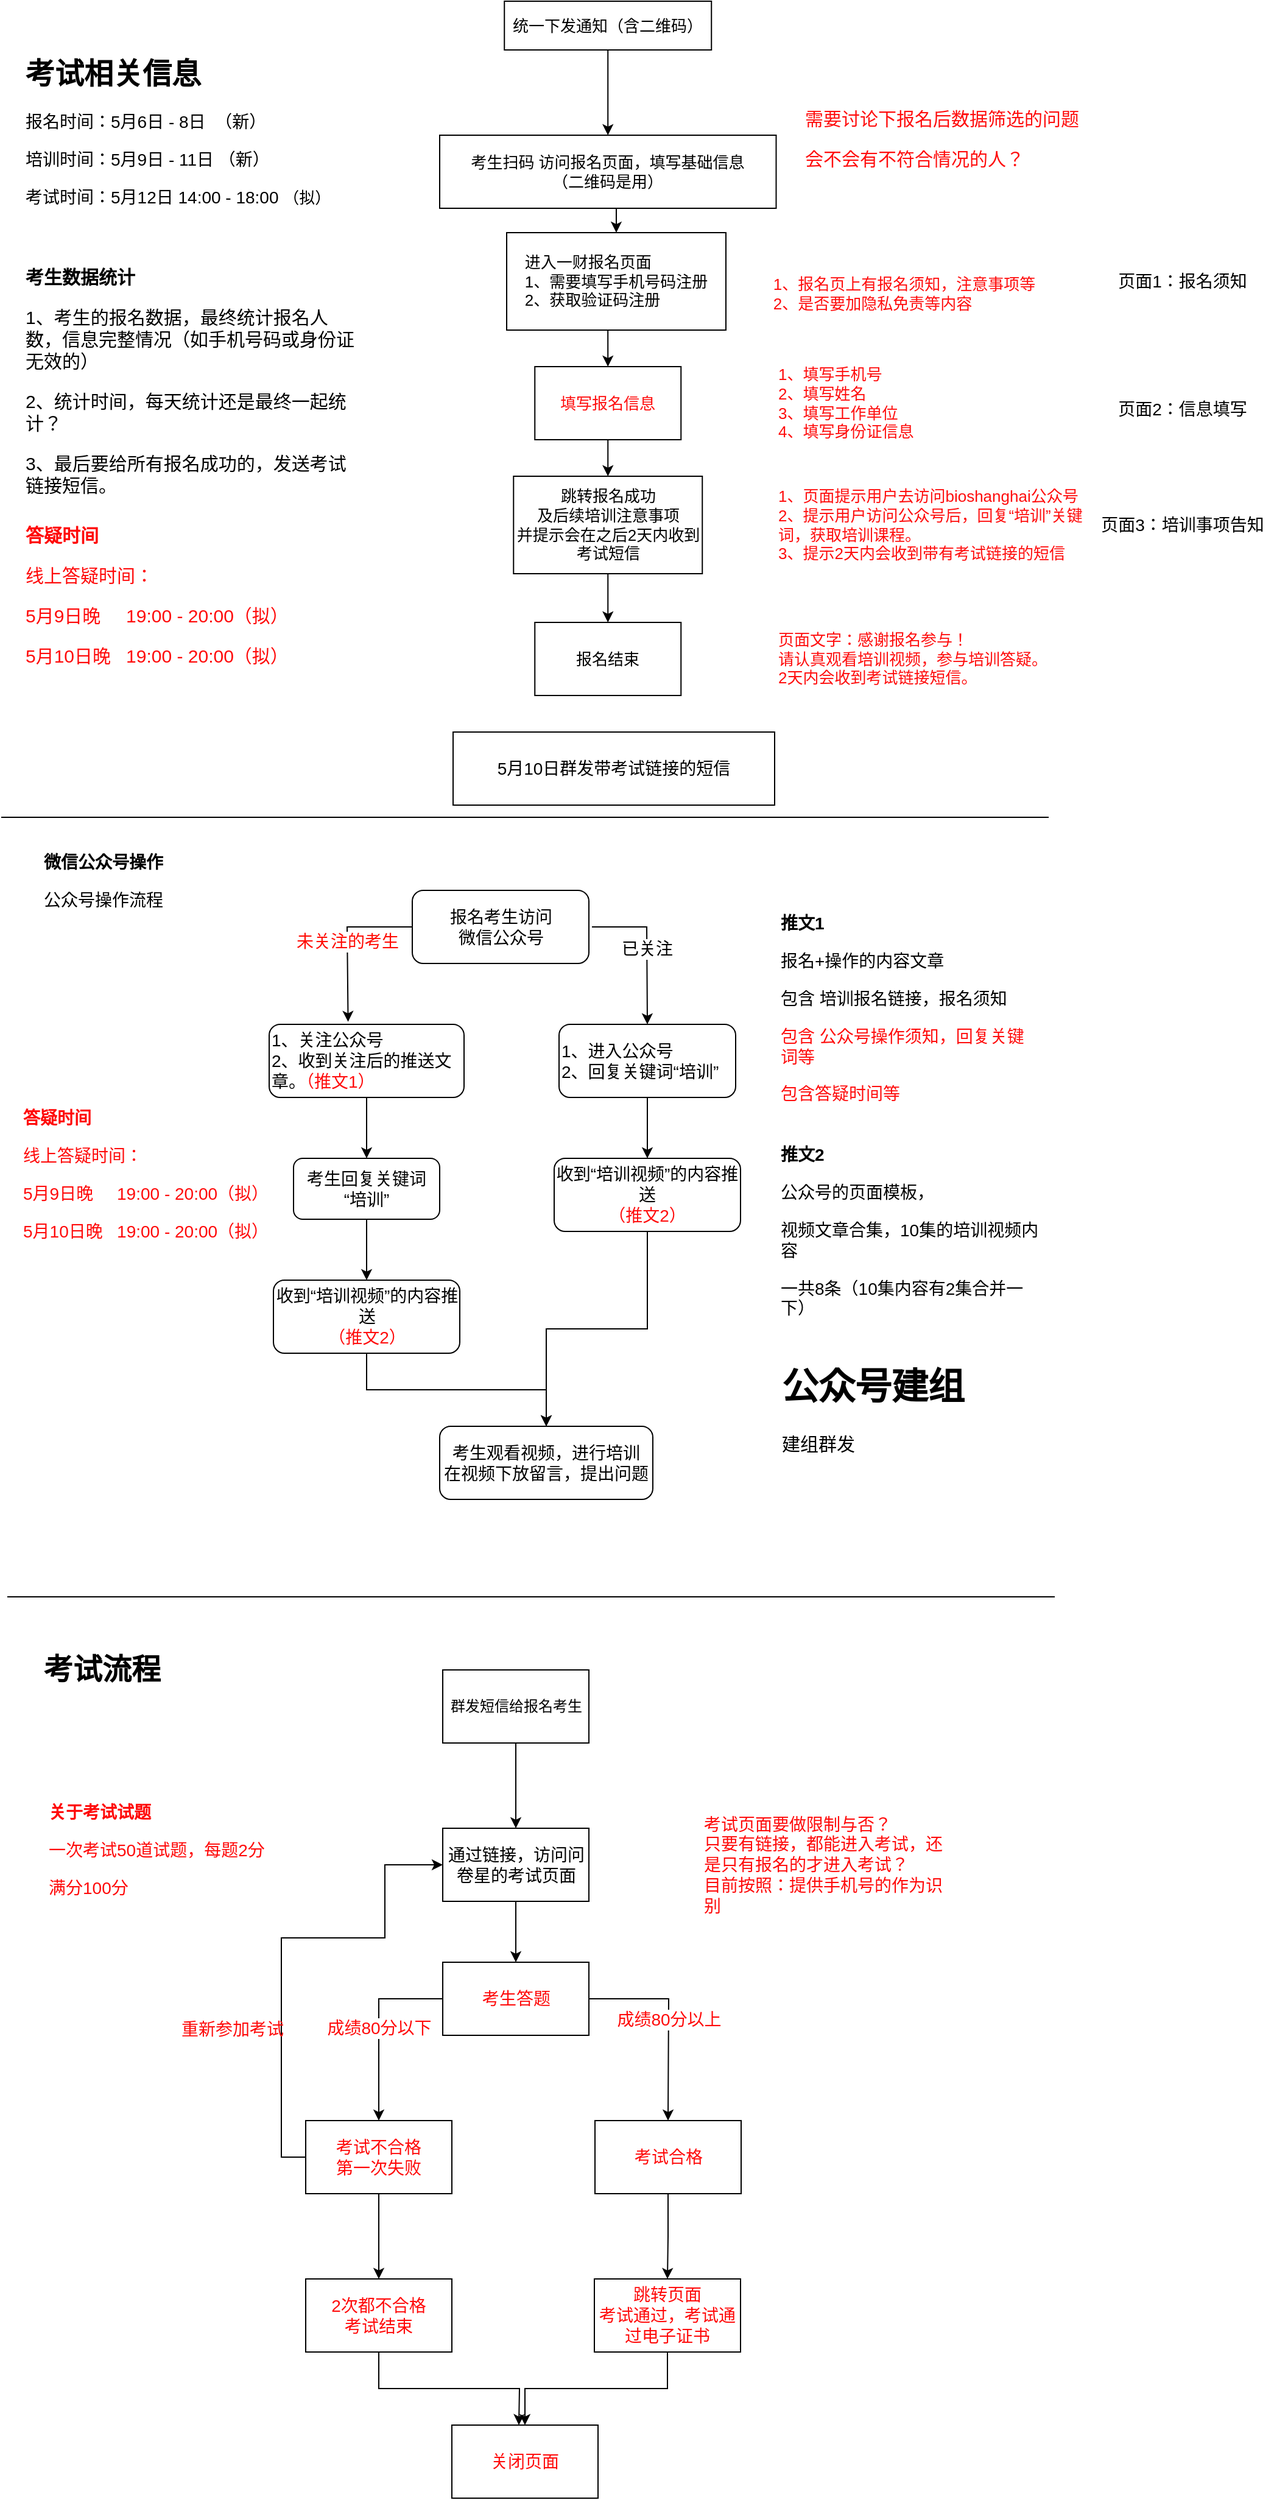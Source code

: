 <mxfile version="17.5.0" type="github">
  <diagram id="kXL66cv_u4CMS8DT0YEe" name="Page-1">
    <mxGraphModel dx="2123" dy="731" grid="1" gridSize="10" guides="1" tooltips="1" connect="1" arrows="1" fold="1" page="1" pageScale="1" pageWidth="827" pageHeight="1169" math="0" shadow="0">
      <root>
        <mxCell id="0" />
        <mxCell id="1" parent="0" />
        <mxCell id="jaihn0EKF0fuKa9CYaYA-4" style="edgeStyle=orthogonalEdgeStyle;rounded=0;orthogonalLoop=1;jettySize=auto;html=1;exitX=0.5;exitY=1;exitDx=0;exitDy=0;entryX=0.5;entryY=0;entryDx=0;entryDy=0;fontSize=13;" edge="1" parent="1" source="jaihn0EKF0fuKa9CYaYA-1" target="jaihn0EKF0fuKa9CYaYA-2">
          <mxGeometry relative="1" as="geometry" />
        </mxCell>
        <mxCell id="jaihn0EKF0fuKa9CYaYA-1" value="统一下发通知（含二维码）" style="rounded=0;whiteSpace=wrap;html=1;fontSize=13;" vertex="1" parent="1">
          <mxGeometry x="408.12" width="170" height="40" as="geometry" />
        </mxCell>
        <mxCell id="jaihn0EKF0fuKa9CYaYA-6" style="edgeStyle=orthogonalEdgeStyle;rounded=0;orthogonalLoop=1;jettySize=auto;html=1;exitX=0.5;exitY=1;exitDx=0;exitDy=0;entryX=0.5;entryY=0;entryDx=0;entryDy=0;fontColor=#FF0D0D;fontSize=13;" edge="1" parent="1" source="jaihn0EKF0fuKa9CYaYA-2" target="jaihn0EKF0fuKa9CYaYA-3">
          <mxGeometry relative="1" as="geometry" />
        </mxCell>
        <mxCell id="jaihn0EKF0fuKa9CYaYA-2" value="考生扫码 访问报名页面，填写基础信息&lt;br style=&quot;font-size: 13px;&quot;&gt;（二维码是用）&lt;br style=&quot;font-size: 13px;&quot;&gt;" style="rounded=0;whiteSpace=wrap;html=1;fontSize=13;" vertex="1" parent="1">
          <mxGeometry x="355" y="110" width="276.25" height="60" as="geometry" />
        </mxCell>
        <mxCell id="jaihn0EKF0fuKa9CYaYA-18" style="edgeStyle=orthogonalEdgeStyle;rounded=0;orthogonalLoop=1;jettySize=auto;html=1;exitX=0.5;exitY=1;exitDx=0;exitDy=0;entryX=0.5;entryY=0;entryDx=0;entryDy=0;fontColor=#000000;fontSize=13;" edge="1" parent="1" source="jaihn0EKF0fuKa9CYaYA-3" target="jaihn0EKF0fuKa9CYaYA-8">
          <mxGeometry relative="1" as="geometry" />
        </mxCell>
        <mxCell id="jaihn0EKF0fuKa9CYaYA-3" value="&lt;div style=&quot;text-align: justify&quot;&gt;&lt;span&gt;进入一财报名页面&lt;/span&gt;&lt;/div&gt;&lt;div style=&quot;text-align: justify&quot;&gt;&lt;span&gt;1、需要填写手机号码注册&lt;/span&gt;&lt;/div&gt;&lt;div style=&quot;text-align: justify&quot;&gt;&lt;span&gt;2、获取验证码注册&lt;/span&gt;&lt;/div&gt;" style="rounded=0;whiteSpace=wrap;html=1;fontSize=13;align=center;" vertex="1" parent="1">
          <mxGeometry x="410" y="190" width="180" height="80" as="geometry" />
        </mxCell>
        <mxCell id="jaihn0EKF0fuKa9CYaYA-5" value="&lt;h1 style=&quot;font-size: 15px&quot;&gt;&lt;br style=&quot;font-size: 15px&quot;&gt;&lt;/h1&gt;&lt;p style=&quot;font-size: 15px&quot;&gt;&lt;font color=&quot;#ff0d0d&quot; style=&quot;font-size: 15px&quot;&gt;&lt;span style=&quot;text-align: center ; font-size: 15px&quot;&gt;需要讨论下报名后数据筛选的问题&lt;/span&gt;&lt;/font&gt;&lt;/p&gt;&lt;p style=&quot;font-size: 15px&quot;&gt;&lt;font color=&quot;#ff0d0d&quot; style=&quot;font-size: 15px&quot;&gt;&lt;span style=&quot;text-align: center ; font-size: 15px&quot;&gt;会不会有不符合情况的人？&lt;/span&gt;&lt;/font&gt;&lt;br style=&quot;font-size: 15px&quot;&gt;&lt;/p&gt;" style="text;html=1;strokeColor=none;fillColor=none;spacing=5;spacingTop=-20;whiteSpace=wrap;overflow=hidden;rounded=0;fontSize=15;" vertex="1" parent="1">
          <mxGeometry x="650" y="55" width="291.87" height="120" as="geometry" />
        </mxCell>
        <mxCell id="jaihn0EKF0fuKa9CYaYA-7" value="1、填写手机号&lt;br style=&quot;font-size: 13px;&quot;&gt;2、填写姓名&lt;br style=&quot;font-size: 13px;&quot;&gt;3、填写工作单位&lt;br style=&quot;font-size: 13px;&quot;&gt;4、填写身份证信息" style="text;html=1;strokeColor=none;fillColor=none;align=left;verticalAlign=middle;whiteSpace=wrap;rounded=0;fontColor=#FF0D0D;fontSize=13;" vertex="1" parent="1">
          <mxGeometry x="631.25" y="295" width="150" height="70" as="geometry" />
        </mxCell>
        <mxCell id="jaihn0EKF0fuKa9CYaYA-19" style="edgeStyle=orthogonalEdgeStyle;rounded=0;orthogonalLoop=1;jettySize=auto;html=1;exitX=0.5;exitY=1;exitDx=0;exitDy=0;entryX=0.5;entryY=0;entryDx=0;entryDy=0;fontColor=#000000;fontSize=13;" edge="1" parent="1" source="jaihn0EKF0fuKa9CYaYA-8" target="jaihn0EKF0fuKa9CYaYA-10">
          <mxGeometry relative="1" as="geometry" />
        </mxCell>
        <mxCell id="jaihn0EKF0fuKa9CYaYA-8" value="填写报名信息" style="rounded=0;whiteSpace=wrap;html=1;fontColor=#FF0D0D;fontSize=13;" vertex="1" parent="1">
          <mxGeometry x="433.13" y="300" width="120" height="60" as="geometry" />
        </mxCell>
        <mxCell id="jaihn0EKF0fuKa9CYaYA-20" style="edgeStyle=orthogonalEdgeStyle;rounded=0;orthogonalLoop=1;jettySize=auto;html=1;exitX=0.5;exitY=1;exitDx=0;exitDy=0;fontColor=#000000;fontSize=13;" edge="1" parent="1" source="jaihn0EKF0fuKa9CYaYA-10" target="jaihn0EKF0fuKa9CYaYA-13">
          <mxGeometry relative="1" as="geometry" />
        </mxCell>
        <mxCell id="jaihn0EKF0fuKa9CYaYA-10" value="跳转报名成功&lt;br style=&quot;font-size: 13px;&quot;&gt;及后续培训注意事项&lt;br style=&quot;font-size: 13px;&quot;&gt;并提示会在之后2天内收到考试短信" style="rounded=0;whiteSpace=wrap;html=1;fontColor=#000000;fontSize=13;" vertex="1" parent="1">
          <mxGeometry x="415.64" y="390" width="154.99" height="80" as="geometry" />
        </mxCell>
        <mxCell id="jaihn0EKF0fuKa9CYaYA-11" value="1、页面提示用户去访问bioshanghai公众号&lt;br style=&quot;font-size: 13px;&quot;&gt;2、提示用户访问公众号后，回复“培训”关键词，获取培训课程。&lt;br style=&quot;font-size: 13px;&quot;&gt;3、提示2天内会收到带有考试链接的短信" style="text;html=1;strokeColor=none;fillColor=none;align=left;verticalAlign=middle;whiteSpace=wrap;rounded=0;fontColor=#FF0D0D;fontSize=13;" vertex="1" parent="1">
          <mxGeometry x="631.25" y="395" width="266.88" height="70" as="geometry" />
        </mxCell>
        <mxCell id="jaihn0EKF0fuKa9CYaYA-12" value="&lt;div style=&quot;text-align: left; font-size: 13px;&quot;&gt;&lt;span style=&quot;font-size: 13px;&quot;&gt;1、报名页上有报名须知，注意事项等&lt;/span&gt;&lt;/div&gt;&lt;span style=&quot;font-size: 13px;&quot;&gt;&lt;div style=&quot;text-align: left; font-size: 13px;&quot;&gt;&lt;span style=&quot;font-size: 13px;&quot;&gt;2、是否要加隐私免责等内容&lt;/span&gt;&lt;/div&gt;&lt;/span&gt;" style="text;html=1;strokeColor=none;fillColor=none;align=center;verticalAlign=middle;whiteSpace=wrap;rounded=0;fontColor=#FF0D0D;fontSize=13;" vertex="1" parent="1">
          <mxGeometry x="618.13" y="225" width="236.88" height="30" as="geometry" />
        </mxCell>
        <mxCell id="jaihn0EKF0fuKa9CYaYA-13" value="报名结束" style="rounded=0;whiteSpace=wrap;html=1;fontColor=#000000;fontSize=13;" vertex="1" parent="1">
          <mxGeometry x="433.13" y="510" width="120" height="60" as="geometry" />
        </mxCell>
        <mxCell id="jaihn0EKF0fuKa9CYaYA-14" value="页面文字：感谢报名参与！&lt;br style=&quot;font-size: 13px;&quot;&gt;请认真观看培训视频，参与培训答疑。&lt;br style=&quot;font-size: 13px;&quot;&gt;2天内会收到考试链接短信。" style="text;html=1;strokeColor=none;fillColor=none;align=left;verticalAlign=middle;whiteSpace=wrap;rounded=0;fontColor=#FF0D0D;fontSize=13;" vertex="1" parent="1">
          <mxGeometry x="631.25" y="505" width="266.88" height="70" as="geometry" />
        </mxCell>
        <mxCell id="jaihn0EKF0fuKa9CYaYA-21" value="&lt;h1&gt;考试相关信息&lt;/h1&gt;&lt;p style=&quot;font-size: 14px&quot;&gt;&lt;font style=&quot;font-size: 14px&quot;&gt;报名时间：5月6日 - 8日&amp;nbsp; （新）&lt;/font&gt;&lt;/p&gt;&lt;p style=&quot;font-size: 14px&quot;&gt;&lt;font style=&quot;font-size: 14px&quot;&gt;培训时间：5月9日 - 11日 （新）&lt;/font&gt;&lt;/p&gt;&lt;p style=&quot;font-size: 14px&quot;&gt;&lt;font style=&quot;font-size: 14px&quot;&gt;考试时间：5月12日 14:00 - 18:00 &lt;/font&gt;&lt;span style=&quot;font-size: 13px&quot;&gt;（拟）&lt;/span&gt;&lt;/p&gt;" style="text;html=1;strokeColor=none;fillColor=none;spacing=5;spacingTop=-20;whiteSpace=wrap;overflow=hidden;rounded=0;fontColor=#000000;" vertex="1" parent="1">
          <mxGeometry x="10" y="40" width="260" height="150" as="geometry" />
        </mxCell>
        <mxCell id="jaihn0EKF0fuKa9CYaYA-22" value="&lt;h1 style=&quot;font-size: 15px;&quot;&gt;考生数据统计&lt;/h1&gt;&lt;p style=&quot;font-size: 15px;&quot;&gt;1、考生的报名数据，最终统计报名人数，信息完整情况（如手机号码或身份证无效的）&lt;/p&gt;&lt;p style=&quot;font-size: 15px;&quot;&gt;2、统计时间，每天统计还是最终一起统计？&lt;/p&gt;&lt;p style=&quot;font-size: 15px;&quot;&gt;3、最后要给所有报名成功的，发送考试链接短信。&lt;/p&gt;" style="text;html=1;strokeColor=none;fillColor=none;spacing=5;spacingTop=-20;whiteSpace=wrap;overflow=hidden;rounded=0;fontColor=#000000;fontSize=15;" vertex="1" parent="1">
          <mxGeometry x="10" y="217.5" width="280" height="205" as="geometry" />
        </mxCell>
        <mxCell id="jaihn0EKF0fuKa9CYaYA-23" value="报名考生访问&lt;br&gt;微信公众号" style="rounded=1;whiteSpace=wrap;html=1;fontColor=#000000;fontSize=14;" vertex="1" parent="1">
          <mxGeometry x="332.5" y="730" width="145.01" height="60" as="geometry" />
        </mxCell>
        <mxCell id="jaihn0EKF0fuKa9CYaYA-34" style="edgeStyle=orthogonalEdgeStyle;rounded=0;orthogonalLoop=1;jettySize=auto;html=1;exitX=0.5;exitY=1;exitDx=0;exitDy=0;fontColor=#000000;fontSize=14;" edge="1" parent="1" source="jaihn0EKF0fuKa9CYaYA-24" target="jaihn0EKF0fuKa9CYaYA-31">
          <mxGeometry relative="1" as="geometry" />
        </mxCell>
        <mxCell id="jaihn0EKF0fuKa9CYaYA-24" value="1、关注公众号&lt;br style=&quot;font-size: 14px;&quot;&gt;2、收到关注后的推送文章。&lt;font color=&quot;#ff0d0d&quot; style=&quot;font-size: 14px;&quot;&gt;（推文1）&lt;/font&gt;" style="rounded=1;whiteSpace=wrap;html=1;fontColor=#000000;align=left;fontSize=14;" vertex="1" parent="1">
          <mxGeometry x="215" y="840" width="160" height="60" as="geometry" />
        </mxCell>
        <mxCell id="jaihn0EKF0fuKa9CYaYA-38" style="edgeStyle=orthogonalEdgeStyle;rounded=0;orthogonalLoop=1;jettySize=auto;html=1;exitX=0.5;exitY=1;exitDx=0;exitDy=0;entryX=0.5;entryY=0;entryDx=0;entryDy=0;fontColor=#000000;fontSize=14;" edge="1" parent="1" source="jaihn0EKF0fuKa9CYaYA-25" target="jaihn0EKF0fuKa9CYaYA-35">
          <mxGeometry relative="1" as="geometry" />
        </mxCell>
        <mxCell id="jaihn0EKF0fuKa9CYaYA-25" value="1、进入公众号&lt;br style=&quot;font-size: 14px;&quot;&gt;2、回复关键词“培训”" style="rounded=1;whiteSpace=wrap;html=1;fontColor=#000000;align=left;fontSize=14;" vertex="1" parent="1">
          <mxGeometry x="453" y="840" width="145" height="60" as="geometry" />
        </mxCell>
        <mxCell id="jaihn0EKF0fuKa9CYaYA-26" value="" style="endArrow=classic;html=1;rounded=0;fontColor=#000000;entryX=0.405;entryY=-0.035;entryDx=0;entryDy=0;entryPerimeter=0;exitX=0;exitY=0.5;exitDx=0;exitDy=0;fontSize=14;" edge="1" parent="1" source="jaihn0EKF0fuKa9CYaYA-23" target="jaihn0EKF0fuKa9CYaYA-24">
          <mxGeometry relative="1" as="geometry">
            <mxPoint x="130" y="810" as="sourcePoint" />
            <mxPoint x="230" y="810" as="targetPoint" />
            <Array as="points">
              <mxPoint x="279" y="760" />
            </Array>
          </mxGeometry>
        </mxCell>
        <mxCell id="jaihn0EKF0fuKa9CYaYA-27" value="未关注的考生" style="edgeLabel;resizable=0;html=1;align=center;verticalAlign=middle;fontColor=#FF0B03;fontSize=14;" connectable="0" vertex="1" parent="jaihn0EKF0fuKa9CYaYA-26">
          <mxGeometry relative="1" as="geometry" />
        </mxCell>
        <mxCell id="jaihn0EKF0fuKa9CYaYA-29" value="" style="endArrow=classic;html=1;rounded=0;fontColor=#000000;entryX=0.5;entryY=0;entryDx=0;entryDy=0;fontSize=14;" edge="1" parent="1" target="jaihn0EKF0fuKa9CYaYA-25">
          <mxGeometry relative="1" as="geometry">
            <mxPoint x="480" y="760" as="sourcePoint" />
            <mxPoint x="600" y="760" as="targetPoint" />
            <Array as="points">
              <mxPoint x="525" y="760" />
            </Array>
          </mxGeometry>
        </mxCell>
        <mxCell id="jaihn0EKF0fuKa9CYaYA-30" value="已关注" style="edgeLabel;resizable=0;html=1;align=center;verticalAlign=middle;fontColor=#000000;fontSize=14;" connectable="0" vertex="1" parent="jaihn0EKF0fuKa9CYaYA-29">
          <mxGeometry relative="1" as="geometry" />
        </mxCell>
        <mxCell id="jaihn0EKF0fuKa9CYaYA-37" style="edgeStyle=orthogonalEdgeStyle;rounded=0;orthogonalLoop=1;jettySize=auto;html=1;exitX=0.5;exitY=1;exitDx=0;exitDy=0;entryX=0.5;entryY=0;entryDx=0;entryDy=0;fontColor=#000000;fontSize=14;" edge="1" parent="1" source="jaihn0EKF0fuKa9CYaYA-31" target="jaihn0EKF0fuKa9CYaYA-36">
          <mxGeometry relative="1" as="geometry" />
        </mxCell>
        <mxCell id="jaihn0EKF0fuKa9CYaYA-31" value="考生回复关键词&lt;br style=&quot;font-size: 14px;&quot;&gt;“培训”" style="rounded=1;whiteSpace=wrap;html=1;fontColor=#000000;fontSize=14;" vertex="1" parent="1">
          <mxGeometry x="235" y="950" width="120" height="50" as="geometry" />
        </mxCell>
        <mxCell id="jaihn0EKF0fuKa9CYaYA-40" style="edgeStyle=orthogonalEdgeStyle;rounded=0;orthogonalLoop=1;jettySize=auto;html=1;exitX=0.5;exitY=1;exitDx=0;exitDy=0;fontColor=#000000;fontSize=14;" edge="1" parent="1" source="jaihn0EKF0fuKa9CYaYA-35" target="jaihn0EKF0fuKa9CYaYA-39">
          <mxGeometry relative="1" as="geometry" />
        </mxCell>
        <mxCell id="jaihn0EKF0fuKa9CYaYA-35" value="收到“培训视频”的内容推送&lt;br style=&quot;font-size: 14px;&quot;&gt;&lt;font color=&quot;#ff0d0d&quot; style=&quot;font-size: 14px;&quot;&gt;（推文2）&lt;/font&gt;" style="rounded=1;whiteSpace=wrap;html=1;fontColor=#000000;fontSize=14;" vertex="1" parent="1">
          <mxGeometry x="449" y="950" width="153" height="60" as="geometry" />
        </mxCell>
        <mxCell id="jaihn0EKF0fuKa9CYaYA-41" style="edgeStyle=orthogonalEdgeStyle;rounded=0;orthogonalLoop=1;jettySize=auto;html=1;exitX=0.5;exitY=1;exitDx=0;exitDy=0;fontColor=#000000;entryX=0.5;entryY=0;entryDx=0;entryDy=0;fontSize=14;" edge="1" parent="1" source="jaihn0EKF0fuKa9CYaYA-36" target="jaihn0EKF0fuKa9CYaYA-39">
          <mxGeometry relative="1" as="geometry">
            <mxPoint x="450" y="1170" as="targetPoint" />
          </mxGeometry>
        </mxCell>
        <mxCell id="jaihn0EKF0fuKa9CYaYA-36" value="收到“培训视频”的内容推送&lt;br style=&quot;font-size: 14px;&quot;&gt;&lt;span style=&quot;color: rgb(255, 13, 13); font-size: 14px;&quot;&gt;（推文2）&lt;/span&gt;" style="rounded=1;whiteSpace=wrap;html=1;fontColor=#000000;fontSize=14;" vertex="1" parent="1">
          <mxGeometry x="218.5" y="1050" width="153" height="60" as="geometry" />
        </mxCell>
        <mxCell id="jaihn0EKF0fuKa9CYaYA-39" value="考生观看视频，进行培训&lt;br style=&quot;font-size: 14px;&quot;&gt;在视频下放留言，提出问题" style="rounded=1;whiteSpace=wrap;html=1;fontColor=#000000;fontSize=14;" vertex="1" parent="1">
          <mxGeometry x="355" y="1170" width="175" height="60" as="geometry" />
        </mxCell>
        <mxCell id="jaihn0EKF0fuKa9CYaYA-42" value="&lt;h1 style=&quot;font-size: 14px;&quot;&gt;推文1&lt;/h1&gt;&lt;p style=&quot;font-size: 14px;&quot;&gt;报名+操作的内容文章&lt;/p&gt;&lt;p style=&quot;font-size: 14px;&quot;&gt;包含 培训报名链接，报名须知&lt;/p&gt;&lt;p style=&quot;font-size: 14px;&quot;&gt;&lt;font color=&quot;#ff0d0d&quot; style=&quot;font-size: 14px;&quot;&gt;包含 公众号操作须知，回复关键词等&lt;/font&gt;&lt;/p&gt;&lt;p style=&quot;font-size: 14px;&quot;&gt;&lt;font color=&quot;#ff0d0d&quot; style=&quot;font-size: 14px;&quot;&gt;包含答疑时间等&lt;/font&gt;&lt;/p&gt;" style="text;html=1;strokeColor=none;fillColor=none;spacing=5;spacingTop=-20;whiteSpace=wrap;overflow=hidden;rounded=0;fontColor=#000000;fontSize=14;" vertex="1" parent="1">
          <mxGeometry x="630" y="750" width="220" height="160" as="geometry" />
        </mxCell>
        <mxCell id="jaihn0EKF0fuKa9CYaYA-43" value="&lt;h1 style=&quot;font-size: 14px;&quot;&gt;&lt;font color=&quot;#000000&quot; style=&quot;font-size: 14px;&quot;&gt;推文2&lt;/font&gt;&lt;/h1&gt;&lt;p style=&quot;font-size: 14px;&quot;&gt;&lt;font color=&quot;#000000&quot; style=&quot;font-size: 14px;&quot;&gt;公众号的页面模板，&lt;/font&gt;&lt;/p&gt;&lt;p style=&quot;font-size: 14px;&quot;&gt;&lt;font color=&quot;#000000&quot; style=&quot;font-size: 14px;&quot;&gt;视频文章合集，10集的培训视频内容&lt;/font&gt;&lt;/p&gt;&lt;p style=&quot;font-size: 14px;&quot;&gt;&lt;font color=&quot;#000000&quot; style=&quot;font-size: 14px;&quot;&gt;一共8条（10集内容有2集合并一下）&lt;/font&gt;&lt;/p&gt;" style="text;html=1;strokeColor=none;fillColor=none;spacing=5;spacingTop=-20;whiteSpace=wrap;overflow=hidden;rounded=0;fontColor=#FF0D0D;fontSize=14;" vertex="1" parent="1">
          <mxGeometry x="630" y="940" width="220" height="170" as="geometry" />
        </mxCell>
        <mxCell id="jaihn0EKF0fuKa9CYaYA-51" style="edgeStyle=orthogonalEdgeStyle;rounded=0;orthogonalLoop=1;jettySize=auto;html=1;exitX=0.5;exitY=1;exitDx=0;exitDy=0;fontColor=#FF0A0A;" edge="1" parent="1" source="jaihn0EKF0fuKa9CYaYA-44" target="jaihn0EKF0fuKa9CYaYA-49">
          <mxGeometry relative="1" as="geometry" />
        </mxCell>
        <mxCell id="jaihn0EKF0fuKa9CYaYA-44" value="群发短信给报名考生" style="rounded=0;whiteSpace=wrap;html=1;fontColor=#000000;" vertex="1" parent="1">
          <mxGeometry x="357.51" y="1370" width="120" height="60" as="geometry" />
        </mxCell>
        <mxCell id="jaihn0EKF0fuKa9CYaYA-45" value="&lt;h1 style=&quot;font-size: 14px;&quot;&gt;微信公众号操作&lt;/h1&gt;&lt;p style=&quot;font-size: 14px;&quot;&gt;公众号操作流程&lt;/p&gt;" style="text;html=1;strokeColor=none;fillColor=none;spacing=5;spacingTop=-20;whiteSpace=wrap;overflow=hidden;rounded=0;fontColor=#000000;fontSize=14;" vertex="1" parent="1">
          <mxGeometry x="25" y="700" width="190" height="70" as="geometry" />
        </mxCell>
        <mxCell id="jaihn0EKF0fuKa9CYaYA-46" value="" style="endArrow=none;html=1;rounded=0;fontColor=#000000;" edge="1" parent="1">
          <mxGeometry width="50" height="50" relative="1" as="geometry">
            <mxPoint x="-4.99" y="670" as="sourcePoint" />
            <mxPoint x="855.01" y="670" as="targetPoint" />
          </mxGeometry>
        </mxCell>
        <mxCell id="jaihn0EKF0fuKa9CYaYA-47" value="" style="endArrow=none;html=1;rounded=0;fontColor=#000000;" edge="1" parent="1">
          <mxGeometry width="50" height="50" relative="1" as="geometry">
            <mxPoint y="1310" as="sourcePoint" />
            <mxPoint x="860" y="1310" as="targetPoint" />
          </mxGeometry>
        </mxCell>
        <mxCell id="jaihn0EKF0fuKa9CYaYA-48" value="&lt;h1&gt;考试流程&lt;/h1&gt;" style="text;html=1;strokeColor=none;fillColor=none;spacing=5;spacingTop=-20;whiteSpace=wrap;overflow=hidden;rounded=0;fontColor=#000000;" vertex="1" parent="1">
          <mxGeometry x="25" y="1350" width="190" height="120" as="geometry" />
        </mxCell>
        <mxCell id="jaihn0EKF0fuKa9CYaYA-63" style="edgeStyle=orthogonalEdgeStyle;rounded=0;orthogonalLoop=1;jettySize=auto;html=1;exitX=0.5;exitY=1;exitDx=0;exitDy=0;fontColor=#FF0A0A;fontSize=14;" edge="1" parent="1" source="jaihn0EKF0fuKa9CYaYA-49" target="jaihn0EKF0fuKa9CYaYA-52">
          <mxGeometry relative="1" as="geometry" />
        </mxCell>
        <mxCell id="jaihn0EKF0fuKa9CYaYA-49" value="通过链接，访问问卷星的考试页面" style="rounded=0;whiteSpace=wrap;html=1;fontColor=#000000;fontSize=14;" vertex="1" parent="1">
          <mxGeometry x="357.51" y="1500" width="120" height="60" as="geometry" />
        </mxCell>
        <mxCell id="jaihn0EKF0fuKa9CYaYA-50" value="考试页面要做限制与否？&lt;br style=&quot;font-size: 14px;&quot;&gt;只要有链接，都能进入考试，还是只有报名的才进入考试？&lt;br style=&quot;font-size: 14px;&quot;&gt;目前按照：提供手机号的作为识别" style="text;html=1;strokeColor=none;fillColor=none;align=left;verticalAlign=middle;whiteSpace=wrap;rounded=0;fontColor=#FF0A0A;fontSize=14;" vertex="1" parent="1">
          <mxGeometry x="570" y="1495" width="201.88" height="70" as="geometry" />
        </mxCell>
        <mxCell id="jaihn0EKF0fuKa9CYaYA-52" value="考生答题" style="rounded=0;whiteSpace=wrap;html=1;fontColor=#FF0A0A;fontSize=14;" vertex="1" parent="1">
          <mxGeometry x="357.51" y="1610" width="120" height="60" as="geometry" />
        </mxCell>
        <mxCell id="jaihn0EKF0fuKa9CYaYA-60" style="edgeStyle=orthogonalEdgeStyle;rounded=0;orthogonalLoop=1;jettySize=auto;html=1;exitX=0;exitY=0.5;exitDx=0;exitDy=0;fontColor=#FF0A0A;entryX=0;entryY=0.5;entryDx=0;entryDy=0;fontSize=14;" edge="1" parent="1" source="jaihn0EKF0fuKa9CYaYA-53" target="jaihn0EKF0fuKa9CYaYA-49">
          <mxGeometry relative="1" as="geometry">
            <Array as="points">
              <mxPoint x="225" y="1770" />
              <mxPoint x="225" y="1590" />
              <mxPoint x="310" y="1590" />
              <mxPoint x="310" y="1530" />
            </Array>
          </mxGeometry>
        </mxCell>
        <mxCell id="jaihn0EKF0fuKa9CYaYA-65" style="edgeStyle=orthogonalEdgeStyle;rounded=0;orthogonalLoop=1;jettySize=auto;html=1;exitX=0.5;exitY=1;exitDx=0;exitDy=0;entryX=0.5;entryY=0;entryDx=0;entryDy=0;fontColor=#FF0A0A;fontSize=14;" edge="1" parent="1" source="jaihn0EKF0fuKa9CYaYA-53" target="jaihn0EKF0fuKa9CYaYA-64">
          <mxGeometry relative="1" as="geometry" />
        </mxCell>
        <mxCell id="jaihn0EKF0fuKa9CYaYA-53" value="考试不合格&lt;br style=&quot;font-size: 14px;&quot;&gt;第一次失败" style="rounded=0;whiteSpace=wrap;html=1;fontColor=#FF0A0A;fontSize=14;" vertex="1" parent="1">
          <mxGeometry x="245" y="1740" width="120" height="60" as="geometry" />
        </mxCell>
        <mxCell id="jaihn0EKF0fuKa9CYaYA-66" style="edgeStyle=orthogonalEdgeStyle;rounded=0;orthogonalLoop=1;jettySize=auto;html=1;exitX=0.5;exitY=1;exitDx=0;exitDy=0;entryX=0.5;entryY=0;entryDx=0;entryDy=0;fontColor=#FF0A0A;fontSize=14;" edge="1" parent="1" source="jaihn0EKF0fuKa9CYaYA-54" target="jaihn0EKF0fuKa9CYaYA-62">
          <mxGeometry relative="1" as="geometry" />
        </mxCell>
        <mxCell id="jaihn0EKF0fuKa9CYaYA-54" value="考试合格" style="rounded=0;whiteSpace=wrap;html=1;fontColor=#FF0A0A;fontSize=14;" vertex="1" parent="1">
          <mxGeometry x="482.5" y="1740" width="120" height="60" as="geometry" />
        </mxCell>
        <mxCell id="jaihn0EKF0fuKa9CYaYA-55" value="" style="endArrow=classic;html=1;rounded=0;fontColor=#FF0A0A;entryX=0.5;entryY=0;entryDx=0;entryDy=0;exitX=0;exitY=0.5;exitDx=0;exitDy=0;fontSize=14;" edge="1" parent="1" source="jaihn0EKF0fuKa9CYaYA-52" target="jaihn0EKF0fuKa9CYaYA-53">
          <mxGeometry relative="1" as="geometry">
            <mxPoint x="220" y="1650" as="sourcePoint" />
            <mxPoint x="320" y="1650" as="targetPoint" />
            <Array as="points">
              <mxPoint x="305" y="1640" />
            </Array>
          </mxGeometry>
        </mxCell>
        <mxCell id="jaihn0EKF0fuKa9CYaYA-56" value="成绩80分以下" style="edgeLabel;resizable=0;html=1;align=center;verticalAlign=middle;fontColor=#FF0A0A;fontSize=14;" connectable="0" vertex="1" parent="jaihn0EKF0fuKa9CYaYA-55">
          <mxGeometry relative="1" as="geometry" />
        </mxCell>
        <mxCell id="jaihn0EKF0fuKa9CYaYA-57" value="" style="endArrow=classic;html=1;rounded=0;fontColor=#FF0A0A;entryX=0.5;entryY=0;entryDx=0;entryDy=0;exitX=1;exitY=0.5;exitDx=0;exitDy=0;fontSize=14;" edge="1" parent="1" source="jaihn0EKF0fuKa9CYaYA-52" target="jaihn0EKF0fuKa9CYaYA-54">
          <mxGeometry relative="1" as="geometry">
            <mxPoint x="490" y="1640" as="sourcePoint" />
            <mxPoint x="590" y="1640" as="targetPoint" />
            <Array as="points">
              <mxPoint x="543" y="1640" />
            </Array>
          </mxGeometry>
        </mxCell>
        <mxCell id="jaihn0EKF0fuKa9CYaYA-58" value="成绩80分以上" style="edgeLabel;resizable=0;html=1;align=center;verticalAlign=middle;fontColor=#FF0A0A;fontSize=14;" connectable="0" vertex="1" parent="jaihn0EKF0fuKa9CYaYA-57">
          <mxGeometry relative="1" as="geometry" />
        </mxCell>
        <mxCell id="jaihn0EKF0fuKa9CYaYA-59" value="&lt;h1 style=&quot;font-size: 14px;&quot;&gt;关于考试试题&lt;/h1&gt;&lt;p style=&quot;font-size: 14px;&quot;&gt;一次考试50道试题，每题2分&lt;/p&gt;&lt;p style=&quot;font-size: 14px;&quot;&gt;满分100分&lt;/p&gt;" style="text;html=1;strokeColor=none;fillColor=none;spacing=5;spacingTop=-20;whiteSpace=wrap;overflow=hidden;rounded=0;fontColor=#FF0A0A;fontSize=14;" vertex="1" parent="1">
          <mxGeometry x="29" y="1480" width="190" height="120" as="geometry" />
        </mxCell>
        <mxCell id="jaihn0EKF0fuKa9CYaYA-61" value="重新参加考试" style="text;html=1;strokeColor=none;fillColor=none;align=center;verticalAlign=middle;whiteSpace=wrap;rounded=0;fontColor=#FF0A0A;fontSize=14;" vertex="1" parent="1">
          <mxGeometry x="140" y="1650" width="90" height="30" as="geometry" />
        </mxCell>
        <mxCell id="jaihn0EKF0fuKa9CYaYA-68" style="edgeStyle=orthogonalEdgeStyle;rounded=0;orthogonalLoop=1;jettySize=auto;html=1;exitX=0.5;exitY=1;exitDx=0;exitDy=0;entryX=0.5;entryY=0;entryDx=0;entryDy=0;fontColor=#FF0A0A;fontSize=14;" edge="1" parent="1" source="jaihn0EKF0fuKa9CYaYA-62" target="jaihn0EKF0fuKa9CYaYA-67">
          <mxGeometry relative="1" as="geometry" />
        </mxCell>
        <mxCell id="jaihn0EKF0fuKa9CYaYA-62" value="跳转页面&lt;br style=&quot;font-size: 14px;&quot;&gt;考试通过，考试通过电子证书" style="rounded=0;whiteSpace=wrap;html=1;fontColor=#FF0A0A;fontSize=14;" vertex="1" parent="1">
          <mxGeometry x="482" y="1870" width="120" height="60" as="geometry" />
        </mxCell>
        <mxCell id="jaihn0EKF0fuKa9CYaYA-69" style="edgeStyle=orthogonalEdgeStyle;rounded=0;orthogonalLoop=1;jettySize=auto;html=1;exitX=0.5;exitY=1;exitDx=0;exitDy=0;fontColor=#FF0A0A;fontSize=14;" edge="1" parent="1" source="jaihn0EKF0fuKa9CYaYA-64">
          <mxGeometry relative="1" as="geometry">
            <mxPoint x="420" y="1990" as="targetPoint" />
          </mxGeometry>
        </mxCell>
        <mxCell id="jaihn0EKF0fuKa9CYaYA-64" value="2次都不合格&lt;br style=&quot;font-size: 14px;&quot;&gt;考试结束" style="rounded=0;whiteSpace=wrap;html=1;fontColor=#FF0A0A;fontSize=14;" vertex="1" parent="1">
          <mxGeometry x="245" y="1870" width="120" height="60" as="geometry" />
        </mxCell>
        <mxCell id="jaihn0EKF0fuKa9CYaYA-67" value="关闭页面" style="rounded=0;whiteSpace=wrap;html=1;fontColor=#FF0A0A;fontSize=14;" vertex="1" parent="1">
          <mxGeometry x="365" y="1990" width="120" height="60" as="geometry" />
        </mxCell>
        <mxCell id="jaihn0EKF0fuKa9CYaYA-70" value="&lt;h1 style=&quot;font-size: 15px;&quot;&gt;答疑时间&lt;/h1&gt;&lt;p style=&quot;font-size: 15px;&quot;&gt;线上答疑时间：&amp;nbsp;&lt;/p&gt;&lt;p style=&quot;font-size: 15px;&quot;&gt;5月9日晚&amp;nbsp; &amp;nbsp; &amp;nbsp;19:00 - 20:00（拟）&lt;/p&gt;&lt;p style=&quot;font-size: 15px;&quot;&gt;5月10日晚&amp;nbsp; &amp;nbsp;19:00 - 20:00（拟）&lt;/p&gt;" style="text;html=1;strokeColor=none;fillColor=none;spacing=5;spacingTop=-20;whiteSpace=wrap;overflow=hidden;rounded=0;fontColor=#FF0A0A;fontSize=15;" vertex="1" parent="1">
          <mxGeometry x="10" y="430" width="240" height="120" as="geometry" />
        </mxCell>
        <mxCell id="jaihn0EKF0fuKa9CYaYA-71" value="&lt;h1 style=&quot;font-size: 14px;&quot;&gt;答疑时间&lt;/h1&gt;&lt;p style=&quot;font-size: 14px;&quot;&gt;线上答疑时间：&amp;nbsp;&lt;/p&gt;&lt;p style=&quot;font-size: 14px;&quot;&gt;5月9日晚&amp;nbsp; &amp;nbsp; &amp;nbsp;19:00 - 20:00（拟）&lt;/p&gt;&lt;p style=&quot;font-size: 14px;&quot;&gt;5月10日晚&amp;nbsp; &amp;nbsp;19:00 - 20:00（拟）&lt;/p&gt;" style="text;html=1;strokeColor=none;fillColor=none;spacing=5;spacingTop=-20;whiteSpace=wrap;overflow=hidden;rounded=0;fontColor=#FF0A0A;fontSize=14;" vertex="1" parent="1">
          <mxGeometry x="7.5" y="910" width="225" height="145" as="geometry" />
        </mxCell>
        <mxCell id="jaihn0EKF0fuKa9CYaYA-73" value="&lt;font color=&quot;#000000&quot;&gt;5月10日群发带考试链接的短信&lt;/font&gt;" style="rounded=0;whiteSpace=wrap;html=1;fontSize=14;fontColor=#FF0B03;" vertex="1" parent="1">
          <mxGeometry x="366" y="600" width="264" height="60" as="geometry" />
        </mxCell>
        <mxCell id="jaihn0EKF0fuKa9CYaYA-74" value="页面1：报名须知" style="text;html=1;strokeColor=none;fillColor=none;align=center;verticalAlign=middle;whiteSpace=wrap;rounded=0;fontSize=14;fontColor=#000000;" vertex="1" parent="1">
          <mxGeometry x="880" y="205" width="170" height="50" as="geometry" />
        </mxCell>
        <mxCell id="jaihn0EKF0fuKa9CYaYA-75" value="页面2：信息填写" style="text;html=1;strokeColor=none;fillColor=none;align=center;verticalAlign=middle;whiteSpace=wrap;rounded=0;fontSize=14;fontColor=#000000;" vertex="1" parent="1">
          <mxGeometry x="880" y="310" width="170" height="50" as="geometry" />
        </mxCell>
        <mxCell id="jaihn0EKF0fuKa9CYaYA-76" value="页面3：培训事项告知" style="text;html=1;strokeColor=none;fillColor=none;align=center;verticalAlign=middle;whiteSpace=wrap;rounded=0;fontSize=14;fontColor=#000000;" vertex="1" parent="1">
          <mxGeometry x="880" y="405" width="170" height="50" as="geometry" />
        </mxCell>
        <mxCell id="jaihn0EKF0fuKa9CYaYA-77" value="&lt;h1&gt;公众号建组&lt;/h1&gt;&lt;p&gt;建组群发&lt;/p&gt;&lt;p&gt;&lt;br&gt;&lt;/p&gt;" style="text;html=1;strokeColor=none;fillColor=none;spacing=5;spacingTop=-20;whiteSpace=wrap;overflow=hidden;rounded=0;fontSize=15;fontColor=#000000;" vertex="1" parent="1">
          <mxGeometry x="631.25" y="1110" width="190" height="120" as="geometry" />
        </mxCell>
      </root>
    </mxGraphModel>
  </diagram>
</mxfile>
